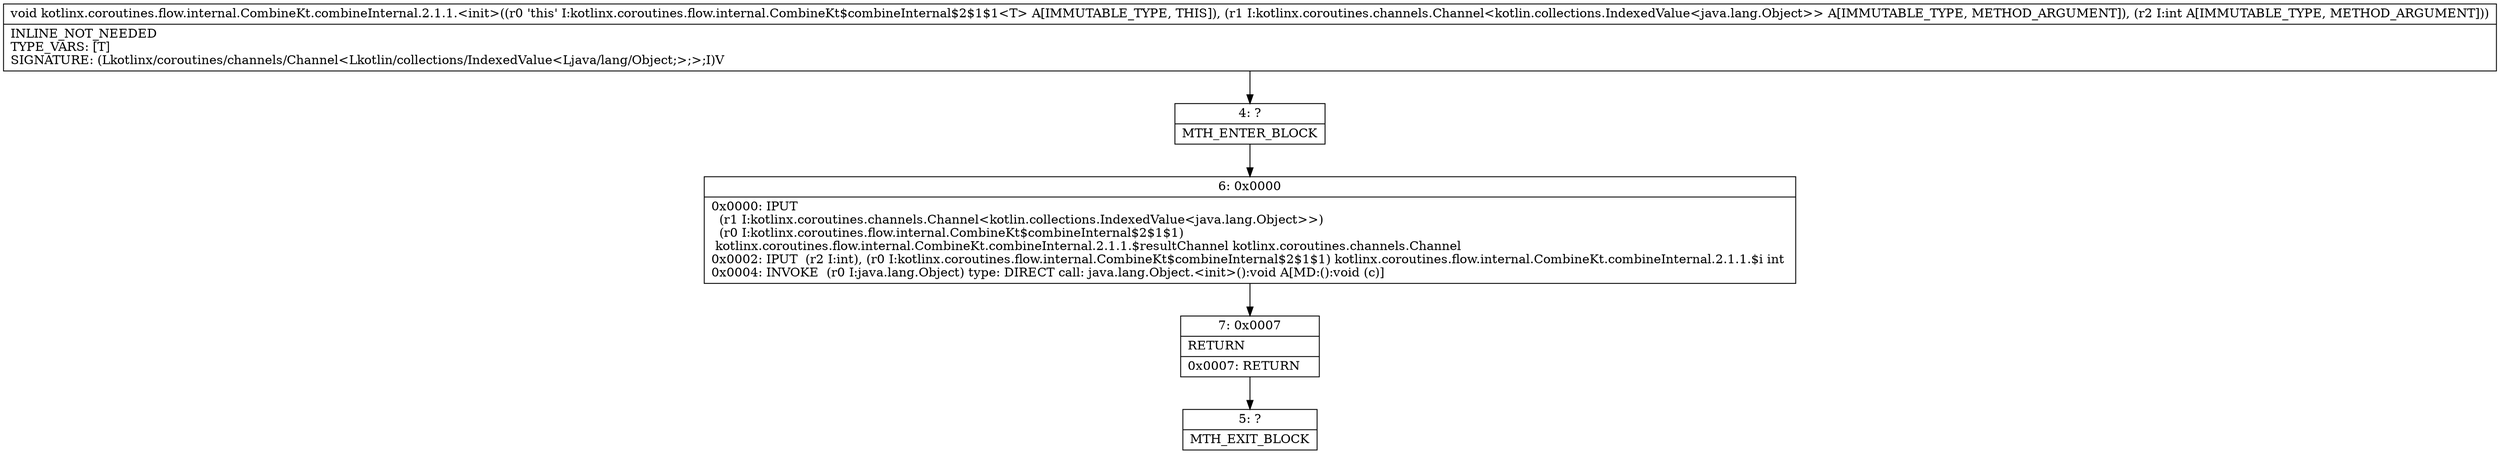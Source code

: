 digraph "CFG forkotlinx.coroutines.flow.internal.CombineKt.combineInternal.2.1.1.\<init\>(Lkotlinx\/coroutines\/channels\/Channel;I)V" {
Node_4 [shape=record,label="{4\:\ ?|MTH_ENTER_BLOCK\l}"];
Node_6 [shape=record,label="{6\:\ 0x0000|0x0000: IPUT  \l  (r1 I:kotlinx.coroutines.channels.Channel\<kotlin.collections.IndexedValue\<java.lang.Object\>\>)\l  (r0 I:kotlinx.coroutines.flow.internal.CombineKt$combineInternal$2$1$1)\l kotlinx.coroutines.flow.internal.CombineKt.combineInternal.2.1.1.$resultChannel kotlinx.coroutines.channels.Channel \l0x0002: IPUT  (r2 I:int), (r0 I:kotlinx.coroutines.flow.internal.CombineKt$combineInternal$2$1$1) kotlinx.coroutines.flow.internal.CombineKt.combineInternal.2.1.1.$i int \l0x0004: INVOKE  (r0 I:java.lang.Object) type: DIRECT call: java.lang.Object.\<init\>():void A[MD:():void (c)]\l}"];
Node_7 [shape=record,label="{7\:\ 0x0007|RETURN\l|0x0007: RETURN   \l}"];
Node_5 [shape=record,label="{5\:\ ?|MTH_EXIT_BLOCK\l}"];
MethodNode[shape=record,label="{void kotlinx.coroutines.flow.internal.CombineKt.combineInternal.2.1.1.\<init\>((r0 'this' I:kotlinx.coroutines.flow.internal.CombineKt$combineInternal$2$1$1\<T\> A[IMMUTABLE_TYPE, THIS]), (r1 I:kotlinx.coroutines.channels.Channel\<kotlin.collections.IndexedValue\<java.lang.Object\>\> A[IMMUTABLE_TYPE, METHOD_ARGUMENT]), (r2 I:int A[IMMUTABLE_TYPE, METHOD_ARGUMENT]))  | INLINE_NOT_NEEDED\lTYPE_VARS: [T]\lSIGNATURE: (Lkotlinx\/coroutines\/channels\/Channel\<Lkotlin\/collections\/IndexedValue\<Ljava\/lang\/Object;\>;\>;I)V\l}"];
MethodNode -> Node_4;Node_4 -> Node_6;
Node_6 -> Node_7;
Node_7 -> Node_5;
}

